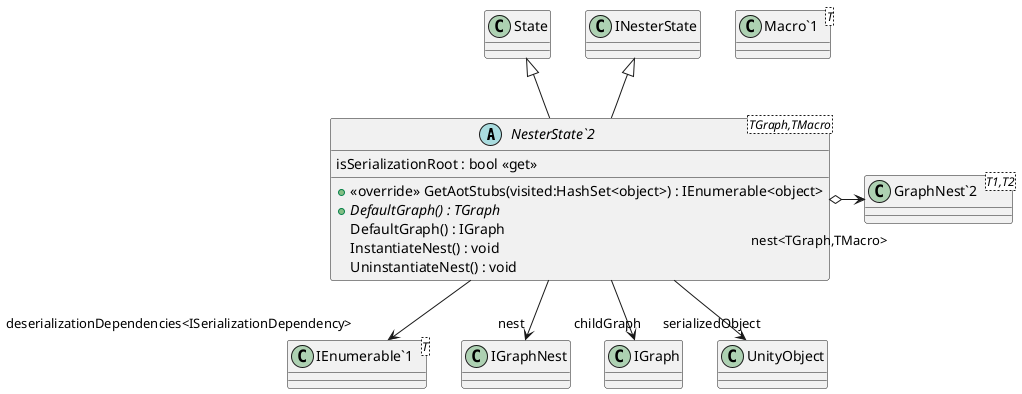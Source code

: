 @startuml
abstract class "NesterState`2"<TGraph,TMacro> {
    isSerializationRoot : bool <<get>>
    + <<override>> GetAotStubs(visited:HashSet<object>) : IEnumerable<object>
    + {abstract} DefaultGraph() : TGraph
    DefaultGraph() : IGraph
    InstantiateNest() : void
    UninstantiateNest() : void
}
class "Macro`1"<T> {
}
class "GraphNest`2"<T1,T2> {
}
class "IEnumerable`1"<T> {
}
State <|-- "NesterState`2"
INesterState <|-- "NesterState`2"
"NesterState`2" o-> "nest<TGraph,TMacro>" "GraphNest`2"
"NesterState`2" --> "nest" IGraphNest
"NesterState`2" --> "childGraph" IGraph
"NesterState`2" --> "serializedObject" UnityObject
"NesterState`2" --> "deserializationDependencies<ISerializationDependency>" "IEnumerable`1"
@enduml
